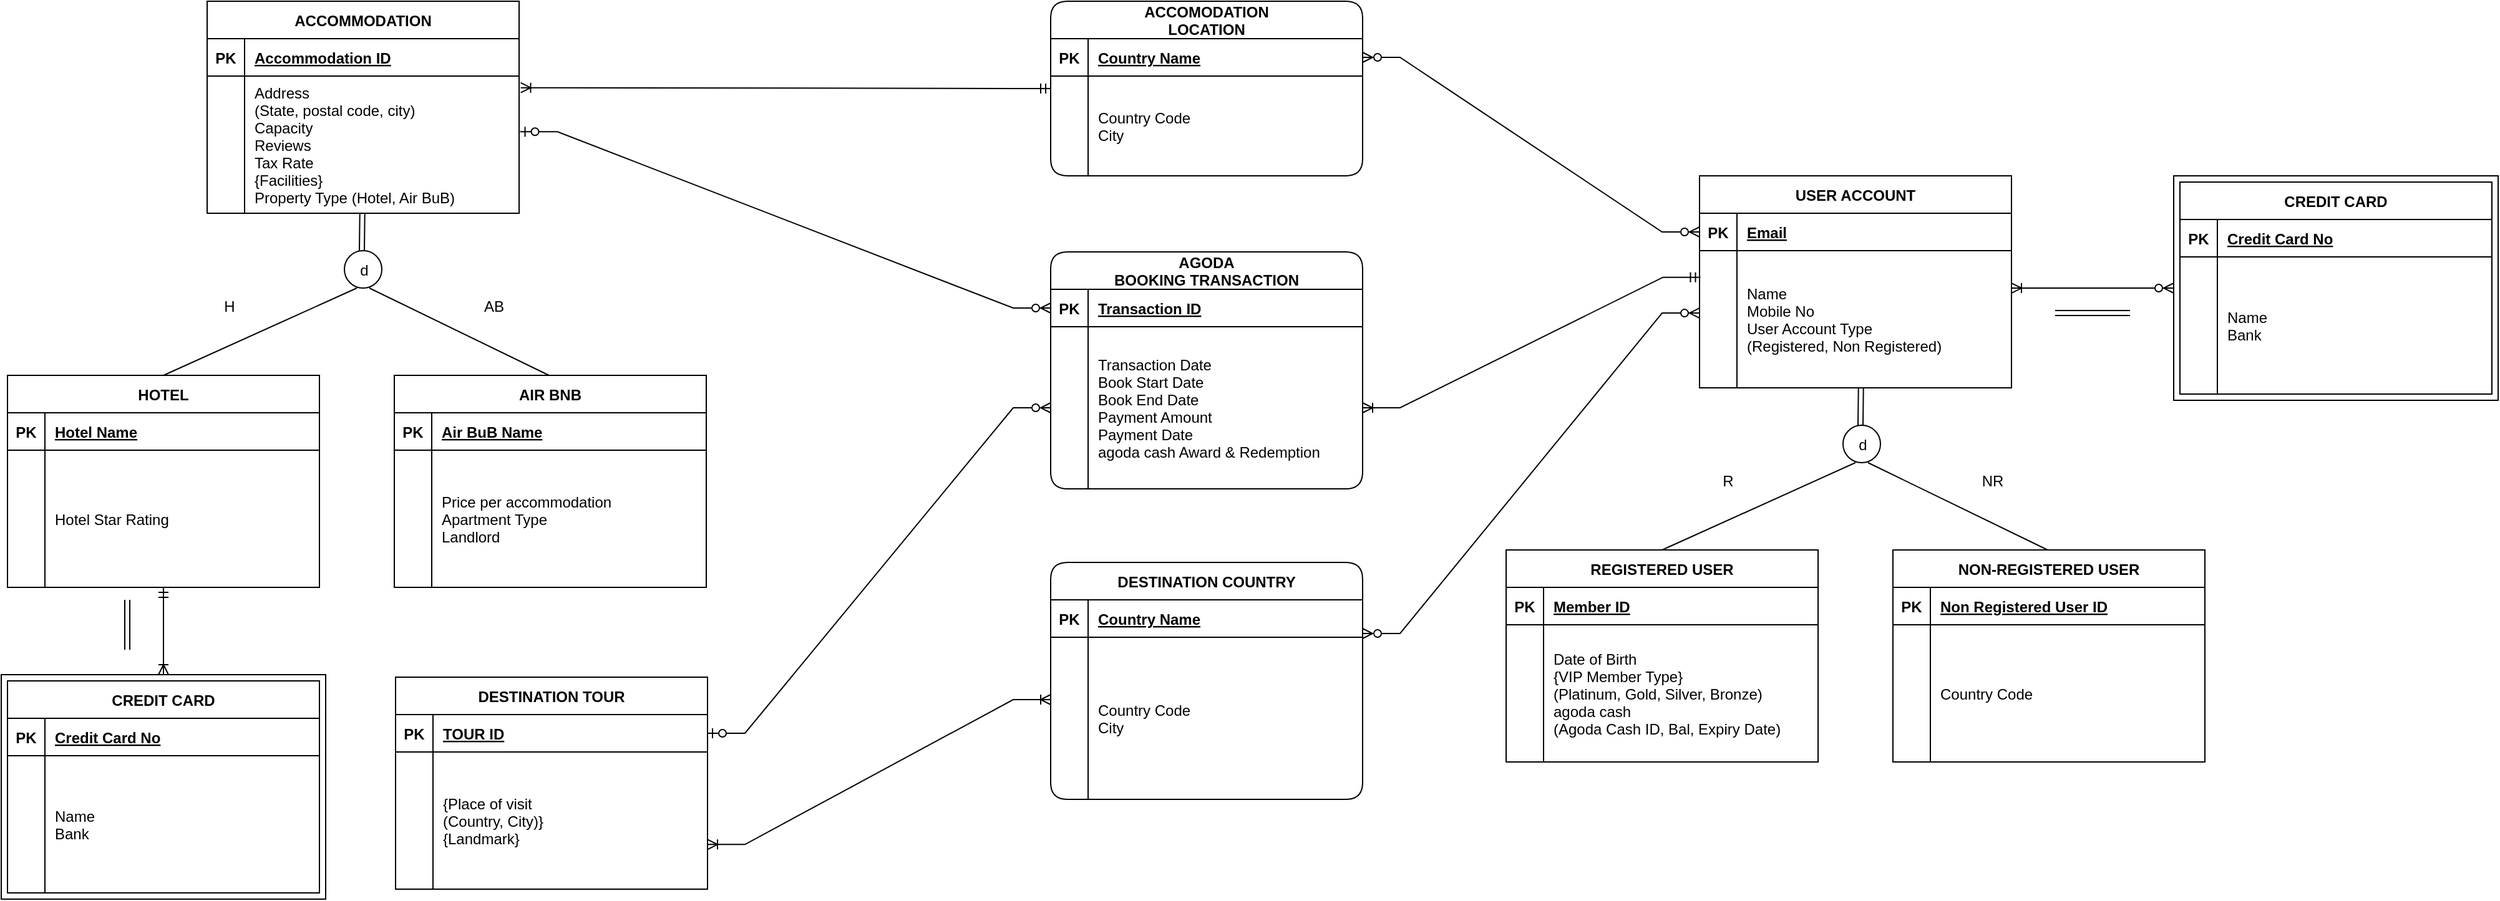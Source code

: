 <mxfile version="20.8.16" type="github">
  <diagram id="R2lEEEUBdFMjLlhIrx00" name="Page-1">
    <mxGraphModel dx="3008" dy="1056" grid="1" gridSize="10" guides="1" tooltips="1" connect="1" arrows="1" fold="1" page="1" pageScale="1" pageWidth="1100" pageHeight="850" math="0" shadow="0" extFonts="Permanent Marker^https://fonts.googleapis.com/css?family=Permanent+Marker">
      <root>
        <mxCell id="0" />
        <mxCell id="1" parent="0" />
        <mxCell id="foKR7iokoGdZXJt3tglE-69" value="" style="whiteSpace=wrap;html=1;rounded=0;" vertex="1" parent="1">
          <mxGeometry x="1340" y="190" width="260" height="180" as="geometry" />
        </mxCell>
        <mxCell id="C-vyLk0tnHw3VtMMgP7b-23" value="ACCOMMODATION" style="shape=table;startSize=30;container=1;collapsible=1;childLayout=tableLayout;fixedRows=1;rowLines=0;fontStyle=1;align=center;resizeLast=1;" parent="1" vertex="1">
          <mxGeometry x="-236" y="50" width="250" height="170" as="geometry">
            <mxRectangle x="-30" y="50" width="150" height="30" as="alternateBounds" />
          </mxGeometry>
        </mxCell>
        <mxCell id="C-vyLk0tnHw3VtMMgP7b-24" value="" style="shape=partialRectangle;collapsible=0;dropTarget=0;pointerEvents=0;fillColor=none;points=[[0,0.5],[1,0.5]];portConstraint=eastwest;top=0;left=0;right=0;bottom=1;" parent="C-vyLk0tnHw3VtMMgP7b-23" vertex="1">
          <mxGeometry y="30" width="250" height="30" as="geometry" />
        </mxCell>
        <mxCell id="C-vyLk0tnHw3VtMMgP7b-25" value="PK" style="shape=partialRectangle;overflow=hidden;connectable=0;fillColor=none;top=0;left=0;bottom=0;right=0;fontStyle=1;" parent="C-vyLk0tnHw3VtMMgP7b-24" vertex="1">
          <mxGeometry width="30" height="30" as="geometry">
            <mxRectangle width="30" height="30" as="alternateBounds" />
          </mxGeometry>
        </mxCell>
        <mxCell id="C-vyLk0tnHw3VtMMgP7b-26" value="Accommodation ID" style="shape=partialRectangle;overflow=hidden;connectable=0;fillColor=none;top=0;left=0;bottom=0;right=0;align=left;spacingLeft=6;fontStyle=5;" parent="C-vyLk0tnHw3VtMMgP7b-24" vertex="1">
          <mxGeometry x="30" width="220" height="30" as="geometry">
            <mxRectangle width="220" height="30" as="alternateBounds" />
          </mxGeometry>
        </mxCell>
        <mxCell id="C-vyLk0tnHw3VtMMgP7b-27" value="" style="shape=partialRectangle;collapsible=0;dropTarget=0;pointerEvents=0;fillColor=none;points=[[0,0.5],[1,0.5]];portConstraint=eastwest;top=0;left=0;right=0;bottom=0;" parent="C-vyLk0tnHw3VtMMgP7b-23" vertex="1">
          <mxGeometry y="60" width="250" height="110" as="geometry" />
        </mxCell>
        <mxCell id="C-vyLk0tnHw3VtMMgP7b-28" value="" style="shape=partialRectangle;overflow=hidden;connectable=0;fillColor=none;top=0;left=0;bottom=0;right=0;" parent="C-vyLk0tnHw3VtMMgP7b-27" vertex="1">
          <mxGeometry width="30" height="110" as="geometry">
            <mxRectangle width="30" height="110" as="alternateBounds" />
          </mxGeometry>
        </mxCell>
        <mxCell id="C-vyLk0tnHw3VtMMgP7b-29" value="Address&#xa;(State, postal code, city)&#xa;Capacity&#xa;Reviews&#xa;Tax Rate&#xa;{Facilities}&#xa;Property Type (Hotel, Air BuB)" style="shape=partialRectangle;overflow=hidden;connectable=0;fillColor=none;top=0;left=0;bottom=0;right=0;align=left;spacingLeft=6;" parent="C-vyLk0tnHw3VtMMgP7b-27" vertex="1">
          <mxGeometry x="30" width="220" height="110" as="geometry">
            <mxRectangle width="220" height="110" as="alternateBounds" />
          </mxGeometry>
        </mxCell>
        <mxCell id="zUA3GAVF3IpihyMJkk6O-2" value="AGODA&#xa;BOOKING TRANSACTION" style="shape=table;startSize=30;container=1;collapsible=1;childLayout=tableLayout;fixedRows=1;rowLines=0;fontStyle=1;align=center;resizeLast=1;rounded=1;" parent="1" vertex="1">
          <mxGeometry x="440" y="251" width="250" height="190" as="geometry">
            <mxRectangle x="460" y="340" width="190" height="40" as="alternateBounds" />
          </mxGeometry>
        </mxCell>
        <mxCell id="zUA3GAVF3IpihyMJkk6O-3" value="" style="shape=partialRectangle;collapsible=0;dropTarget=0;pointerEvents=0;fillColor=none;points=[[0,0.5],[1,0.5]];portConstraint=eastwest;top=0;left=0;right=0;bottom=1;" parent="zUA3GAVF3IpihyMJkk6O-2" vertex="1">
          <mxGeometry y="30" width="250" height="30" as="geometry" />
        </mxCell>
        <mxCell id="zUA3GAVF3IpihyMJkk6O-4" value="PK" style="shape=partialRectangle;overflow=hidden;connectable=0;fillColor=none;top=0;left=0;bottom=0;right=0;fontStyle=1;" parent="zUA3GAVF3IpihyMJkk6O-3" vertex="1">
          <mxGeometry width="30" height="30" as="geometry">
            <mxRectangle width="30" height="30" as="alternateBounds" />
          </mxGeometry>
        </mxCell>
        <mxCell id="zUA3GAVF3IpihyMJkk6O-5" value="Transaction ID" style="shape=partialRectangle;overflow=hidden;connectable=0;fillColor=none;top=0;left=0;bottom=0;right=0;align=left;spacingLeft=6;fontStyle=5;" parent="zUA3GAVF3IpihyMJkk6O-3" vertex="1">
          <mxGeometry x="30" width="220" height="30" as="geometry">
            <mxRectangle width="220" height="30" as="alternateBounds" />
          </mxGeometry>
        </mxCell>
        <mxCell id="zUA3GAVF3IpihyMJkk6O-6" value="" style="shape=partialRectangle;collapsible=0;dropTarget=0;pointerEvents=0;fillColor=none;points=[[0,0.5],[1,0.5]];portConstraint=eastwest;top=0;left=0;right=0;bottom=0;" parent="zUA3GAVF3IpihyMJkk6O-2" vertex="1">
          <mxGeometry y="60" width="250" height="130" as="geometry" />
        </mxCell>
        <mxCell id="zUA3GAVF3IpihyMJkk6O-7" value="" style="shape=partialRectangle;overflow=hidden;connectable=0;fillColor=none;top=0;left=0;bottom=0;right=0;" parent="zUA3GAVF3IpihyMJkk6O-6" vertex="1">
          <mxGeometry width="30" height="130" as="geometry">
            <mxRectangle width="30" height="130" as="alternateBounds" />
          </mxGeometry>
        </mxCell>
        <mxCell id="zUA3GAVF3IpihyMJkk6O-8" value="Transaction Date&#xa;Book Start Date&#xa;Book End Date&#xa;Payment Amount&#xa;Payment Date&#xa;agoda cash Award &amp; Redemption" style="shape=partialRectangle;overflow=hidden;connectable=0;fillColor=none;top=0;left=0;bottom=0;right=0;align=left;spacingLeft=6;" parent="zUA3GAVF3IpihyMJkk6O-6" vertex="1">
          <mxGeometry x="30" width="220" height="130" as="geometry">
            <mxRectangle width="220" height="130" as="alternateBounds" />
          </mxGeometry>
        </mxCell>
        <mxCell id="foKR7iokoGdZXJt3tglE-1" value="ACCOMODATION&#xa;LOCATION" style="shape=table;startSize=30;container=1;collapsible=1;childLayout=tableLayout;fixedRows=1;rowLines=0;fontStyle=1;align=center;resizeLast=1;rounded=1;" vertex="1" parent="1">
          <mxGeometry x="440" y="50" width="250" height="140" as="geometry">
            <mxRectangle x="470" y="50" width="190" height="40" as="alternateBounds" />
          </mxGeometry>
        </mxCell>
        <mxCell id="foKR7iokoGdZXJt3tglE-2" value="" style="shape=partialRectangle;collapsible=0;dropTarget=0;pointerEvents=0;fillColor=none;points=[[0,0.5],[1,0.5]];portConstraint=eastwest;top=0;left=0;right=0;bottom=1;" vertex="1" parent="foKR7iokoGdZXJt3tglE-1">
          <mxGeometry y="30" width="250" height="30" as="geometry" />
        </mxCell>
        <mxCell id="foKR7iokoGdZXJt3tglE-3" value="PK" style="shape=partialRectangle;overflow=hidden;connectable=0;fillColor=none;top=0;left=0;bottom=0;right=0;fontStyle=1;" vertex="1" parent="foKR7iokoGdZXJt3tglE-2">
          <mxGeometry width="30" height="30" as="geometry">
            <mxRectangle width="30" height="30" as="alternateBounds" />
          </mxGeometry>
        </mxCell>
        <mxCell id="foKR7iokoGdZXJt3tglE-4" value="Country Name" style="shape=partialRectangle;overflow=hidden;connectable=0;fillColor=none;top=0;left=0;bottom=0;right=0;align=left;spacingLeft=6;fontStyle=5;" vertex="1" parent="foKR7iokoGdZXJt3tglE-2">
          <mxGeometry x="30" width="220" height="30" as="geometry">
            <mxRectangle width="220" height="30" as="alternateBounds" />
          </mxGeometry>
        </mxCell>
        <mxCell id="foKR7iokoGdZXJt3tglE-5" value="" style="shape=partialRectangle;collapsible=0;dropTarget=0;pointerEvents=0;fillColor=none;points=[[0,0.5],[1,0.5]];portConstraint=eastwest;top=0;left=0;right=0;bottom=0;" vertex="1" parent="foKR7iokoGdZXJt3tglE-1">
          <mxGeometry y="60" width="250" height="80" as="geometry" />
        </mxCell>
        <mxCell id="foKR7iokoGdZXJt3tglE-6" value="" style="shape=partialRectangle;overflow=hidden;connectable=0;fillColor=none;top=0;left=0;bottom=0;right=0;" vertex="1" parent="foKR7iokoGdZXJt3tglE-5">
          <mxGeometry width="30" height="80" as="geometry">
            <mxRectangle width="30" height="80" as="alternateBounds" />
          </mxGeometry>
        </mxCell>
        <mxCell id="foKR7iokoGdZXJt3tglE-7" value="Country Code&#xa;City" style="shape=partialRectangle;overflow=hidden;connectable=0;fillColor=none;top=0;left=0;bottom=0;right=0;align=left;spacingLeft=6;" vertex="1" parent="foKR7iokoGdZXJt3tglE-5">
          <mxGeometry x="30" width="220" height="80" as="geometry">
            <mxRectangle width="220" height="80" as="alternateBounds" />
          </mxGeometry>
        </mxCell>
        <mxCell id="foKR7iokoGdZXJt3tglE-8" value="HOTEL" style="shape=table;startSize=30;container=1;collapsible=1;childLayout=tableLayout;fixedRows=1;rowLines=0;fontStyle=1;align=center;resizeLast=1;" vertex="1" parent="1">
          <mxGeometry x="-396" y="350" width="250" height="170" as="geometry">
            <mxRectangle x="-180" y="280" width="150" height="30" as="alternateBounds" />
          </mxGeometry>
        </mxCell>
        <mxCell id="foKR7iokoGdZXJt3tglE-9" value="" style="shape=partialRectangle;collapsible=0;dropTarget=0;pointerEvents=0;fillColor=none;points=[[0,0.5],[1,0.5]];portConstraint=eastwest;top=0;left=0;right=0;bottom=1;" vertex="1" parent="foKR7iokoGdZXJt3tglE-8">
          <mxGeometry y="30" width="250" height="30" as="geometry" />
        </mxCell>
        <mxCell id="foKR7iokoGdZXJt3tglE-10" value="PK" style="shape=partialRectangle;overflow=hidden;connectable=0;fillColor=none;top=0;left=0;bottom=0;right=0;fontStyle=1;" vertex="1" parent="foKR7iokoGdZXJt3tglE-9">
          <mxGeometry width="30" height="30" as="geometry">
            <mxRectangle width="30" height="30" as="alternateBounds" />
          </mxGeometry>
        </mxCell>
        <mxCell id="foKR7iokoGdZXJt3tglE-11" value="Hotel Name" style="shape=partialRectangle;overflow=hidden;connectable=0;fillColor=none;top=0;left=0;bottom=0;right=0;align=left;spacingLeft=6;fontStyle=5;" vertex="1" parent="foKR7iokoGdZXJt3tglE-9">
          <mxGeometry x="30" width="220" height="30" as="geometry">
            <mxRectangle width="220" height="30" as="alternateBounds" />
          </mxGeometry>
        </mxCell>
        <mxCell id="foKR7iokoGdZXJt3tglE-12" value="" style="shape=partialRectangle;collapsible=0;dropTarget=0;pointerEvents=0;fillColor=none;points=[[0,0.5],[1,0.5]];portConstraint=eastwest;top=0;left=0;right=0;bottom=0;" vertex="1" parent="foKR7iokoGdZXJt3tglE-8">
          <mxGeometry y="60" width="250" height="110" as="geometry" />
        </mxCell>
        <mxCell id="foKR7iokoGdZXJt3tglE-13" value="" style="shape=partialRectangle;overflow=hidden;connectable=0;fillColor=none;top=0;left=0;bottom=0;right=0;" vertex="1" parent="foKR7iokoGdZXJt3tglE-12">
          <mxGeometry width="30" height="110" as="geometry">
            <mxRectangle width="30" height="110" as="alternateBounds" />
          </mxGeometry>
        </mxCell>
        <mxCell id="foKR7iokoGdZXJt3tglE-14" value="Hotel Star Rating" style="shape=partialRectangle;overflow=hidden;connectable=0;fillColor=none;top=0;left=0;bottom=0;right=0;align=left;spacingLeft=6;" vertex="1" parent="foKR7iokoGdZXJt3tglE-12">
          <mxGeometry x="30" width="220" height="110" as="geometry">
            <mxRectangle width="220" height="110" as="alternateBounds" />
          </mxGeometry>
        </mxCell>
        <mxCell id="foKR7iokoGdZXJt3tglE-15" value="AIR BNB" style="shape=table;startSize=30;container=1;collapsible=1;childLayout=tableLayout;fixedRows=1;rowLines=0;fontStyle=1;align=center;resizeLast=1;" vertex="1" parent="1">
          <mxGeometry x="-86" y="350" width="250" height="170" as="geometry">
            <mxRectangle x="110" y="280" width="150" height="30" as="alternateBounds" />
          </mxGeometry>
        </mxCell>
        <mxCell id="foKR7iokoGdZXJt3tglE-16" value="" style="shape=partialRectangle;collapsible=0;dropTarget=0;pointerEvents=0;fillColor=none;points=[[0,0.5],[1,0.5]];portConstraint=eastwest;top=0;left=0;right=0;bottom=1;" vertex="1" parent="foKR7iokoGdZXJt3tglE-15">
          <mxGeometry y="30" width="250" height="30" as="geometry" />
        </mxCell>
        <mxCell id="foKR7iokoGdZXJt3tglE-17" value="PK" style="shape=partialRectangle;overflow=hidden;connectable=0;fillColor=none;top=0;left=0;bottom=0;right=0;fontStyle=1;" vertex="1" parent="foKR7iokoGdZXJt3tglE-16">
          <mxGeometry width="30" height="30" as="geometry">
            <mxRectangle width="30" height="30" as="alternateBounds" />
          </mxGeometry>
        </mxCell>
        <mxCell id="foKR7iokoGdZXJt3tglE-18" value="Air BuB Name" style="shape=partialRectangle;overflow=hidden;connectable=0;fillColor=none;top=0;left=0;bottom=0;right=0;align=left;spacingLeft=6;fontStyle=5;" vertex="1" parent="foKR7iokoGdZXJt3tglE-16">
          <mxGeometry x="30" width="220" height="30" as="geometry">
            <mxRectangle width="220" height="30" as="alternateBounds" />
          </mxGeometry>
        </mxCell>
        <mxCell id="foKR7iokoGdZXJt3tglE-19" value="" style="shape=partialRectangle;collapsible=0;dropTarget=0;pointerEvents=0;fillColor=none;points=[[0,0.5],[1,0.5]];portConstraint=eastwest;top=0;left=0;right=0;bottom=0;" vertex="1" parent="foKR7iokoGdZXJt3tglE-15">
          <mxGeometry y="60" width="250" height="110" as="geometry" />
        </mxCell>
        <mxCell id="foKR7iokoGdZXJt3tglE-20" value="" style="shape=partialRectangle;overflow=hidden;connectable=0;fillColor=none;top=0;left=0;bottom=0;right=0;" vertex="1" parent="foKR7iokoGdZXJt3tglE-19">
          <mxGeometry width="30" height="110" as="geometry">
            <mxRectangle width="30" height="110" as="alternateBounds" />
          </mxGeometry>
        </mxCell>
        <mxCell id="foKR7iokoGdZXJt3tglE-21" value="Price per accommodation&#xa;Apartment Type&#xa;Landlord" style="shape=partialRectangle;overflow=hidden;connectable=0;fillColor=none;top=0;left=0;bottom=0;right=0;align=left;spacingLeft=6;" vertex="1" parent="foKR7iokoGdZXJt3tglE-19">
          <mxGeometry x="30" width="220" height="110" as="geometry">
            <mxRectangle width="220" height="110" as="alternateBounds" />
          </mxGeometry>
        </mxCell>
        <mxCell id="foKR7iokoGdZXJt3tglE-24" value="" style="edgeStyle=entityRelationEdgeStyle;fontSize=12;html=1;endArrow=ERmandOne;rounded=0;entryX=0;entryY=0.125;entryDx=0;entryDy=0;entryPerimeter=0;startArrow=ERoneToMany;startFill=0;exitX=1.005;exitY=0.085;exitDx=0;exitDy=0;exitPerimeter=0;" edge="1" parent="1" source="C-vyLk0tnHw3VtMMgP7b-27" target="foKR7iokoGdZXJt3tglE-5">
          <mxGeometry width="100" height="100" relative="1" as="geometry">
            <mxPoint x="230" y="120" as="sourcePoint" />
            <mxPoint x="270" y="210" as="targetPoint" />
          </mxGeometry>
        </mxCell>
        <mxCell id="foKR7iokoGdZXJt3tglE-25" value="" style="edgeStyle=entityRelationEdgeStyle;fontSize=12;html=1;endArrow=ERzeroToMany;startArrow=ERzeroToOne;rounded=0;exitX=1.003;exitY=0.406;exitDx=0;exitDy=0;exitPerimeter=0;" edge="1" parent="1" source="C-vyLk0tnHw3VtMMgP7b-27" target="zUA3GAVF3IpihyMJkk6O-3">
          <mxGeometry width="100" height="100" relative="1" as="geometry">
            <mxPoint x="170" y="310" as="sourcePoint" />
            <mxPoint x="270" y="210" as="targetPoint" />
          </mxGeometry>
        </mxCell>
        <mxCell id="foKR7iokoGdZXJt3tglE-32" value="" style="shape=link;html=1;rounded=0;startArrow=ERoneToMany;startFill=0;" edge="1" parent="1" source="C-vyLk0tnHw3VtMMgP7b-27">
          <mxGeometry width="100" relative="1" as="geometry">
            <mxPoint x="-112.25" y="223.96" as="sourcePoint" />
            <mxPoint x="-112" y="250" as="targetPoint" />
          </mxGeometry>
        </mxCell>
        <mxCell id="foKR7iokoGdZXJt3tglE-33" value="" style="ellipse;whiteSpace=wrap;html=1;aspect=fixed;rounded=1;" vertex="1" parent="1">
          <mxGeometry x="-126" y="250" width="30" height="30" as="geometry" />
        </mxCell>
        <mxCell id="foKR7iokoGdZXJt3tglE-38" value="" style="endArrow=none;html=1;rounded=0;exitX=0.5;exitY=0;exitDx=0;exitDy=0;entryX=0.333;entryY=1;entryDx=0;entryDy=0;entryPerimeter=0;" edge="1" parent="1" source="foKR7iokoGdZXJt3tglE-8" target="foKR7iokoGdZXJt3tglE-33">
          <mxGeometry width="50" height="50" relative="1" as="geometry">
            <mxPoint x="-176" y="330" as="sourcePoint" />
            <mxPoint x="-126" y="280" as="targetPoint" />
          </mxGeometry>
        </mxCell>
        <mxCell id="foKR7iokoGdZXJt3tglE-39" value="" style="endArrow=none;html=1;rounded=0;exitX=0.5;exitY=0;exitDx=0;exitDy=0;entryX=0.667;entryY=1;entryDx=0;entryDy=0;entryPerimeter=0;" edge="1" parent="1" target="foKR7iokoGdZXJt3tglE-33">
          <mxGeometry width="50" height="50" relative="1" as="geometry">
            <mxPoint x="38" y="350" as="sourcePoint" />
            <mxPoint x="-101.393" y="275.607" as="targetPoint" />
          </mxGeometry>
        </mxCell>
        <mxCell id="foKR7iokoGdZXJt3tglE-40" value="d" style="text;strokeColor=none;align=center;fillColor=none;html=1;verticalAlign=middle;whiteSpace=wrap;rounded=0;" vertex="1" parent="1">
          <mxGeometry x="-140" y="251" width="60" height="30" as="geometry" />
        </mxCell>
        <mxCell id="foKR7iokoGdZXJt3tglE-41" value="H" style="text;strokeColor=none;align=center;fillColor=none;html=1;verticalAlign=middle;whiteSpace=wrap;rounded=0;" vertex="1" parent="1">
          <mxGeometry x="-248" y="280" width="60" height="30" as="geometry" />
        </mxCell>
        <mxCell id="foKR7iokoGdZXJt3tglE-43" value="AB" style="text;strokeColor=none;align=center;fillColor=none;html=1;verticalAlign=middle;whiteSpace=wrap;rounded=0;" vertex="1" parent="1">
          <mxGeometry x="-36" y="280" width="60" height="30" as="geometry" />
        </mxCell>
        <mxCell id="foKR7iokoGdZXJt3tglE-44" value="USER ACCOUNT" style="shape=table;startSize=30;container=1;collapsible=1;childLayout=tableLayout;fixedRows=1;rowLines=0;fontStyle=1;align=center;resizeLast=1;" vertex="1" parent="1">
          <mxGeometry x="960" y="190" width="250" height="170" as="geometry">
            <mxRectangle x="-30" y="50" width="150" height="30" as="alternateBounds" />
          </mxGeometry>
        </mxCell>
        <mxCell id="foKR7iokoGdZXJt3tglE-45" value="" style="shape=partialRectangle;collapsible=0;dropTarget=0;pointerEvents=0;fillColor=none;points=[[0,0.5],[1,0.5]];portConstraint=eastwest;top=0;left=0;right=0;bottom=1;" vertex="1" parent="foKR7iokoGdZXJt3tglE-44">
          <mxGeometry y="30" width="250" height="30" as="geometry" />
        </mxCell>
        <mxCell id="foKR7iokoGdZXJt3tglE-46" value="PK" style="shape=partialRectangle;overflow=hidden;connectable=0;fillColor=none;top=0;left=0;bottom=0;right=0;fontStyle=1;" vertex="1" parent="foKR7iokoGdZXJt3tglE-45">
          <mxGeometry width="30" height="30" as="geometry">
            <mxRectangle width="30" height="30" as="alternateBounds" />
          </mxGeometry>
        </mxCell>
        <mxCell id="foKR7iokoGdZXJt3tglE-47" value="Email" style="shape=partialRectangle;overflow=hidden;connectable=0;fillColor=none;top=0;left=0;bottom=0;right=0;align=left;spacingLeft=6;fontStyle=5;" vertex="1" parent="foKR7iokoGdZXJt3tglE-45">
          <mxGeometry x="30" width="220" height="30" as="geometry">
            <mxRectangle width="220" height="30" as="alternateBounds" />
          </mxGeometry>
        </mxCell>
        <mxCell id="foKR7iokoGdZXJt3tglE-48" value="" style="shape=partialRectangle;collapsible=0;dropTarget=0;pointerEvents=0;fillColor=none;points=[[0,0.5],[1,0.5]];portConstraint=eastwest;top=0;left=0;right=0;bottom=0;" vertex="1" parent="foKR7iokoGdZXJt3tglE-44">
          <mxGeometry y="60" width="250" height="110" as="geometry" />
        </mxCell>
        <mxCell id="foKR7iokoGdZXJt3tglE-49" value="" style="shape=partialRectangle;overflow=hidden;connectable=0;fillColor=none;top=0;left=0;bottom=0;right=0;" vertex="1" parent="foKR7iokoGdZXJt3tglE-48">
          <mxGeometry width="30" height="110" as="geometry">
            <mxRectangle width="30" height="110" as="alternateBounds" />
          </mxGeometry>
        </mxCell>
        <mxCell id="foKR7iokoGdZXJt3tglE-50" value="Name&#xa;Mobile No&#xa;User Account Type &#xa;(Registered, Non Registered)" style="shape=partialRectangle;overflow=hidden;connectable=0;fillColor=none;top=0;left=0;bottom=0;right=0;align=left;spacingLeft=6;" vertex="1" parent="foKR7iokoGdZXJt3tglE-48">
          <mxGeometry x="30" width="220" height="110" as="geometry">
            <mxRectangle width="220" height="110" as="alternateBounds" />
          </mxGeometry>
        </mxCell>
        <mxCell id="foKR7iokoGdZXJt3tglE-51" value="" style="edgeStyle=entityRelationEdgeStyle;fontSize=12;html=1;endArrow=ERzeroToMany;endFill=1;startArrow=ERzeroToMany;rounded=0;entryX=0;entryY=0.5;entryDx=0;entryDy=0;exitX=1;exitY=0.5;exitDx=0;exitDy=0;" edge="1" parent="1" source="foKR7iokoGdZXJt3tglE-2" target="foKR7iokoGdZXJt3tglE-45">
          <mxGeometry width="100" height="100" relative="1" as="geometry">
            <mxPoint x="800" y="95" as="sourcePoint" />
            <mxPoint x="730" y="240" as="targetPoint" />
          </mxGeometry>
        </mxCell>
        <mxCell id="foKR7iokoGdZXJt3tglE-52" value="" style="edgeStyle=entityRelationEdgeStyle;fontSize=12;html=1;endArrow=ERmandOne;startArrow=ERoneToMany;rounded=0;endFill=0;exitX=1;exitY=0.5;exitDx=0;exitDy=0;entryX=0.003;entryY=0.194;entryDx=0;entryDy=0;entryPerimeter=0;" edge="1" parent="1" source="zUA3GAVF3IpihyMJkk6O-6" target="foKR7iokoGdZXJt3tglE-48">
          <mxGeometry width="100" height="100" relative="1" as="geometry">
            <mxPoint x="800" y="376" as="sourcePoint" />
            <mxPoint x="730" y="240" as="targetPoint" />
          </mxGeometry>
        </mxCell>
        <mxCell id="foKR7iokoGdZXJt3tglE-62" value="CREDIT CARD" style="shape=table;startSize=30;container=1;collapsible=1;childLayout=tableLayout;fixedRows=1;rowLines=0;fontStyle=1;align=center;resizeLast=1;rounded=0;" vertex="1" parent="1">
          <mxGeometry x="1345" y="195" width="250" height="170" as="geometry">
            <mxRectangle x="-30" y="50" width="150" height="30" as="alternateBounds" />
          </mxGeometry>
        </mxCell>
        <mxCell id="foKR7iokoGdZXJt3tglE-63" value="" style="shape=partialRectangle;collapsible=0;dropTarget=0;pointerEvents=0;fillColor=none;points=[[0,0.5],[1,0.5]];portConstraint=eastwest;top=0;left=0;right=0;bottom=1;" vertex="1" parent="foKR7iokoGdZXJt3tglE-62">
          <mxGeometry y="30" width="250" height="30" as="geometry" />
        </mxCell>
        <mxCell id="foKR7iokoGdZXJt3tglE-64" value="PK" style="shape=partialRectangle;overflow=hidden;connectable=0;fillColor=none;top=0;left=0;bottom=0;right=0;fontStyle=1;" vertex="1" parent="foKR7iokoGdZXJt3tglE-63">
          <mxGeometry width="30" height="30" as="geometry">
            <mxRectangle width="30" height="30" as="alternateBounds" />
          </mxGeometry>
        </mxCell>
        <mxCell id="foKR7iokoGdZXJt3tglE-65" value="Credit Card No" style="shape=partialRectangle;overflow=hidden;connectable=0;fillColor=none;top=0;left=0;bottom=0;right=0;align=left;spacingLeft=6;fontStyle=5;" vertex="1" parent="foKR7iokoGdZXJt3tglE-63">
          <mxGeometry x="30" width="220" height="30" as="geometry">
            <mxRectangle width="220" height="30" as="alternateBounds" />
          </mxGeometry>
        </mxCell>
        <mxCell id="foKR7iokoGdZXJt3tglE-66" value="" style="shape=partialRectangle;collapsible=0;dropTarget=0;pointerEvents=0;fillColor=none;points=[[0,0.5],[1,0.5]];portConstraint=eastwest;top=0;left=0;right=0;bottom=0;" vertex="1" parent="foKR7iokoGdZXJt3tglE-62">
          <mxGeometry y="60" width="250" height="110" as="geometry" />
        </mxCell>
        <mxCell id="foKR7iokoGdZXJt3tglE-67" value="" style="shape=partialRectangle;overflow=hidden;connectable=0;fillColor=none;top=0;left=0;bottom=0;right=0;" vertex="1" parent="foKR7iokoGdZXJt3tglE-66">
          <mxGeometry width="30" height="110" as="geometry">
            <mxRectangle width="30" height="110" as="alternateBounds" />
          </mxGeometry>
        </mxCell>
        <mxCell id="foKR7iokoGdZXJt3tglE-68" value="Name&#xa;Bank" style="shape=partialRectangle;overflow=hidden;connectable=0;fillColor=none;top=0;left=0;bottom=0;right=0;align=left;spacingLeft=6;" vertex="1" parent="foKR7iokoGdZXJt3tglE-66">
          <mxGeometry x="30" width="220" height="110" as="geometry">
            <mxRectangle width="220" height="110" as="alternateBounds" />
          </mxGeometry>
        </mxCell>
        <mxCell id="foKR7iokoGdZXJt3tglE-70" value="" style="edgeStyle=entityRelationEdgeStyle;fontSize=12;html=1;endArrow=ERzeroToMany;endFill=1;startArrow=ERoneToMany;rounded=0;exitX=1;exitY=0.273;exitDx=0;exitDy=0;exitPerimeter=0;entryX=0;entryY=0.5;entryDx=0;entryDy=0;startFill=0;" edge="1" parent="1" source="foKR7iokoGdZXJt3tglE-48" target="foKR7iokoGdZXJt3tglE-69">
          <mxGeometry width="100" height="100" relative="1" as="geometry">
            <mxPoint x="1370" y="400" as="sourcePoint" />
            <mxPoint x="1330" y="280" as="targetPoint" />
          </mxGeometry>
        </mxCell>
        <mxCell id="foKR7iokoGdZXJt3tglE-77" value="REGISTERED USER" style="shape=table;startSize=30;container=1;collapsible=1;childLayout=tableLayout;fixedRows=1;rowLines=0;fontStyle=1;align=center;resizeLast=1;" vertex="1" parent="1">
          <mxGeometry x="805" y="490" width="250" height="170" as="geometry">
            <mxRectangle x="-180" y="280" width="150" height="30" as="alternateBounds" />
          </mxGeometry>
        </mxCell>
        <mxCell id="foKR7iokoGdZXJt3tglE-78" value="" style="shape=partialRectangle;collapsible=0;dropTarget=0;pointerEvents=0;fillColor=none;points=[[0,0.5],[1,0.5]];portConstraint=eastwest;top=0;left=0;right=0;bottom=1;" vertex="1" parent="foKR7iokoGdZXJt3tglE-77">
          <mxGeometry y="30" width="250" height="30" as="geometry" />
        </mxCell>
        <mxCell id="foKR7iokoGdZXJt3tglE-79" value="PK" style="shape=partialRectangle;overflow=hidden;connectable=0;fillColor=none;top=0;left=0;bottom=0;right=0;fontStyle=1;" vertex="1" parent="foKR7iokoGdZXJt3tglE-78">
          <mxGeometry width="30" height="30" as="geometry">
            <mxRectangle width="30" height="30" as="alternateBounds" />
          </mxGeometry>
        </mxCell>
        <mxCell id="foKR7iokoGdZXJt3tglE-80" value="Member ID" style="shape=partialRectangle;overflow=hidden;connectable=0;fillColor=none;top=0;left=0;bottom=0;right=0;align=left;spacingLeft=6;fontStyle=5;" vertex="1" parent="foKR7iokoGdZXJt3tglE-78">
          <mxGeometry x="30" width="220" height="30" as="geometry">
            <mxRectangle width="220" height="30" as="alternateBounds" />
          </mxGeometry>
        </mxCell>
        <mxCell id="foKR7iokoGdZXJt3tglE-81" value="" style="shape=partialRectangle;collapsible=0;dropTarget=0;pointerEvents=0;fillColor=none;points=[[0,0.5],[1,0.5]];portConstraint=eastwest;top=0;left=0;right=0;bottom=0;" vertex="1" parent="foKR7iokoGdZXJt3tglE-77">
          <mxGeometry y="60" width="250" height="110" as="geometry" />
        </mxCell>
        <mxCell id="foKR7iokoGdZXJt3tglE-82" value="" style="shape=partialRectangle;overflow=hidden;connectable=0;fillColor=none;top=0;left=0;bottom=0;right=0;" vertex="1" parent="foKR7iokoGdZXJt3tglE-81">
          <mxGeometry width="30" height="110" as="geometry">
            <mxRectangle width="30" height="110" as="alternateBounds" />
          </mxGeometry>
        </mxCell>
        <mxCell id="foKR7iokoGdZXJt3tglE-83" value="Date of Birth&#xa;{VIP Member Type}&#xa;(Platinum, Gold, Silver, Bronze)&#xa;agoda cash&#xa;(Agoda Cash ID, Bal, Expiry Date)" style="shape=partialRectangle;overflow=hidden;connectable=0;fillColor=none;top=0;left=0;bottom=0;right=0;align=left;spacingLeft=6;" vertex="1" parent="foKR7iokoGdZXJt3tglE-81">
          <mxGeometry x="30" width="220" height="110" as="geometry">
            <mxRectangle width="220" height="110" as="alternateBounds" />
          </mxGeometry>
        </mxCell>
        <mxCell id="foKR7iokoGdZXJt3tglE-84" value="NON-REGISTERED USER" style="shape=table;startSize=30;container=1;collapsible=1;childLayout=tableLayout;fixedRows=1;rowLines=0;fontStyle=1;align=center;resizeLast=1;" vertex="1" parent="1">
          <mxGeometry x="1115" y="490" width="250" height="170" as="geometry">
            <mxRectangle x="110" y="280" width="150" height="30" as="alternateBounds" />
          </mxGeometry>
        </mxCell>
        <mxCell id="foKR7iokoGdZXJt3tglE-85" value="" style="shape=partialRectangle;collapsible=0;dropTarget=0;pointerEvents=0;fillColor=none;points=[[0,0.5],[1,0.5]];portConstraint=eastwest;top=0;left=0;right=0;bottom=1;" vertex="1" parent="foKR7iokoGdZXJt3tglE-84">
          <mxGeometry y="30" width="250" height="30" as="geometry" />
        </mxCell>
        <mxCell id="foKR7iokoGdZXJt3tglE-86" value="PK" style="shape=partialRectangle;overflow=hidden;connectable=0;fillColor=none;top=0;left=0;bottom=0;right=0;fontStyle=1;" vertex="1" parent="foKR7iokoGdZXJt3tglE-85">
          <mxGeometry width="30" height="30" as="geometry">
            <mxRectangle width="30" height="30" as="alternateBounds" />
          </mxGeometry>
        </mxCell>
        <mxCell id="foKR7iokoGdZXJt3tglE-87" value="Non Registered User ID" style="shape=partialRectangle;overflow=hidden;connectable=0;fillColor=none;top=0;left=0;bottom=0;right=0;align=left;spacingLeft=6;fontStyle=5;" vertex="1" parent="foKR7iokoGdZXJt3tglE-85">
          <mxGeometry x="30" width="220" height="30" as="geometry">
            <mxRectangle width="220" height="30" as="alternateBounds" />
          </mxGeometry>
        </mxCell>
        <mxCell id="foKR7iokoGdZXJt3tglE-88" value="" style="shape=partialRectangle;collapsible=0;dropTarget=0;pointerEvents=0;fillColor=none;points=[[0,0.5],[1,0.5]];portConstraint=eastwest;top=0;left=0;right=0;bottom=0;" vertex="1" parent="foKR7iokoGdZXJt3tglE-84">
          <mxGeometry y="60" width="250" height="110" as="geometry" />
        </mxCell>
        <mxCell id="foKR7iokoGdZXJt3tglE-89" value="" style="shape=partialRectangle;overflow=hidden;connectable=0;fillColor=none;top=0;left=0;bottom=0;right=0;" vertex="1" parent="foKR7iokoGdZXJt3tglE-88">
          <mxGeometry width="30" height="110" as="geometry">
            <mxRectangle width="30" height="110" as="alternateBounds" />
          </mxGeometry>
        </mxCell>
        <mxCell id="foKR7iokoGdZXJt3tglE-90" value="Country Code" style="shape=partialRectangle;overflow=hidden;connectable=0;fillColor=none;top=0;left=0;bottom=0;right=0;align=left;spacingLeft=6;" vertex="1" parent="foKR7iokoGdZXJt3tglE-88">
          <mxGeometry x="30" width="220" height="110" as="geometry">
            <mxRectangle width="220" height="110" as="alternateBounds" />
          </mxGeometry>
        </mxCell>
        <mxCell id="foKR7iokoGdZXJt3tglE-91" value="" style="shape=link;html=1;rounded=0;startArrow=ERoneToMany;startFill=0;" edge="1" parent="1">
          <mxGeometry width="100" relative="1" as="geometry">
            <mxPoint x="1089.353" y="360" as="sourcePoint" />
            <mxPoint x="1089" y="390" as="targetPoint" />
          </mxGeometry>
        </mxCell>
        <mxCell id="foKR7iokoGdZXJt3tglE-92" value="" style="ellipse;whiteSpace=wrap;html=1;aspect=fixed;rounded=1;" vertex="1" parent="1">
          <mxGeometry x="1075" y="390" width="30" height="30" as="geometry" />
        </mxCell>
        <mxCell id="foKR7iokoGdZXJt3tglE-93" value="" style="endArrow=none;html=1;rounded=0;exitX=0.5;exitY=0;exitDx=0;exitDy=0;entryX=0.333;entryY=1;entryDx=0;entryDy=0;entryPerimeter=0;" edge="1" parent="1" source="foKR7iokoGdZXJt3tglE-77" target="foKR7iokoGdZXJt3tglE-92">
          <mxGeometry width="50" height="50" relative="1" as="geometry">
            <mxPoint x="1025" y="470" as="sourcePoint" />
            <mxPoint x="1075" y="420" as="targetPoint" />
          </mxGeometry>
        </mxCell>
        <mxCell id="foKR7iokoGdZXJt3tglE-94" value="" style="endArrow=none;html=1;rounded=0;exitX=0.5;exitY=0;exitDx=0;exitDy=0;entryX=0.667;entryY=1;entryDx=0;entryDy=0;entryPerimeter=0;" edge="1" parent="1" target="foKR7iokoGdZXJt3tglE-92">
          <mxGeometry width="50" height="50" relative="1" as="geometry">
            <mxPoint x="1239" y="490" as="sourcePoint" />
            <mxPoint x="1099.607" y="415.607" as="targetPoint" />
          </mxGeometry>
        </mxCell>
        <mxCell id="foKR7iokoGdZXJt3tglE-95" value="d" style="text;strokeColor=none;align=center;fillColor=none;html=1;verticalAlign=middle;whiteSpace=wrap;rounded=0;" vertex="1" parent="1">
          <mxGeometry x="1061" y="391" width="60" height="30" as="geometry" />
        </mxCell>
        <mxCell id="foKR7iokoGdZXJt3tglE-96" value="R" style="text;strokeColor=none;align=center;fillColor=none;html=1;verticalAlign=middle;whiteSpace=wrap;rounded=0;" vertex="1" parent="1">
          <mxGeometry x="953" y="420" width="60" height="30" as="geometry" />
        </mxCell>
        <mxCell id="foKR7iokoGdZXJt3tglE-97" value="NR" style="text;strokeColor=none;align=center;fillColor=none;html=1;verticalAlign=middle;whiteSpace=wrap;rounded=0;" vertex="1" parent="1">
          <mxGeometry x="1165" y="420" width="60" height="30" as="geometry" />
        </mxCell>
        <mxCell id="foKR7iokoGdZXJt3tglE-98" value="DESTINATION COUNTRY" style="shape=table;startSize=30;container=1;collapsible=1;childLayout=tableLayout;fixedRows=1;rowLines=0;fontStyle=1;align=center;resizeLast=1;rounded=1;" vertex="1" parent="1">
          <mxGeometry x="440" y="500" width="250" height="190" as="geometry">
            <mxRectangle x="460" y="340" width="190" height="40" as="alternateBounds" />
          </mxGeometry>
        </mxCell>
        <mxCell id="foKR7iokoGdZXJt3tglE-99" value="" style="shape=partialRectangle;collapsible=0;dropTarget=0;pointerEvents=0;fillColor=none;points=[[0,0.5],[1,0.5]];portConstraint=eastwest;top=0;left=0;right=0;bottom=1;" vertex="1" parent="foKR7iokoGdZXJt3tglE-98">
          <mxGeometry y="30" width="250" height="30" as="geometry" />
        </mxCell>
        <mxCell id="foKR7iokoGdZXJt3tglE-100" value="PK" style="shape=partialRectangle;overflow=hidden;connectable=0;fillColor=none;top=0;left=0;bottom=0;right=0;fontStyle=1;" vertex="1" parent="foKR7iokoGdZXJt3tglE-99">
          <mxGeometry width="30" height="30" as="geometry">
            <mxRectangle width="30" height="30" as="alternateBounds" />
          </mxGeometry>
        </mxCell>
        <mxCell id="foKR7iokoGdZXJt3tglE-101" value="Country Name" style="shape=partialRectangle;overflow=hidden;connectable=0;fillColor=none;top=0;left=0;bottom=0;right=0;align=left;spacingLeft=6;fontStyle=5;" vertex="1" parent="foKR7iokoGdZXJt3tglE-99">
          <mxGeometry x="30" width="220" height="30" as="geometry">
            <mxRectangle width="220" height="30" as="alternateBounds" />
          </mxGeometry>
        </mxCell>
        <mxCell id="foKR7iokoGdZXJt3tglE-102" value="" style="shape=partialRectangle;collapsible=0;dropTarget=0;pointerEvents=0;fillColor=none;points=[[0,0.5],[1,0.5]];portConstraint=eastwest;top=0;left=0;right=0;bottom=0;" vertex="1" parent="foKR7iokoGdZXJt3tglE-98">
          <mxGeometry y="60" width="250" height="130" as="geometry" />
        </mxCell>
        <mxCell id="foKR7iokoGdZXJt3tglE-103" value="" style="shape=partialRectangle;overflow=hidden;connectable=0;fillColor=none;top=0;left=0;bottom=0;right=0;" vertex="1" parent="foKR7iokoGdZXJt3tglE-102">
          <mxGeometry width="30" height="130" as="geometry">
            <mxRectangle width="30" height="130" as="alternateBounds" />
          </mxGeometry>
        </mxCell>
        <mxCell id="foKR7iokoGdZXJt3tglE-104" value="Country Code&#xa;City" style="shape=partialRectangle;overflow=hidden;connectable=0;fillColor=none;top=0;left=0;bottom=0;right=0;align=left;spacingLeft=6;" vertex="1" parent="foKR7iokoGdZXJt3tglE-102">
          <mxGeometry x="30" width="220" height="130" as="geometry">
            <mxRectangle width="220" height="130" as="alternateBounds" />
          </mxGeometry>
        </mxCell>
        <mxCell id="foKR7iokoGdZXJt3tglE-105" value="" style="edgeStyle=entityRelationEdgeStyle;fontSize=12;html=1;endArrow=ERzeroToMany;endFill=1;startArrow=ERzeroToMany;rounded=0;entryX=0;entryY=0.455;entryDx=0;entryDy=0;entryPerimeter=0;" edge="1" parent="1" target="foKR7iokoGdZXJt3tglE-48">
          <mxGeometry width="100" height="100" relative="1" as="geometry">
            <mxPoint x="690" y="557" as="sourcePoint" />
            <mxPoint x="950" y="300" as="targetPoint" />
          </mxGeometry>
        </mxCell>
        <mxCell id="foKR7iokoGdZXJt3tglE-109" value="" style="whiteSpace=wrap;html=1;rounded=0;" vertex="1" parent="1">
          <mxGeometry x="-401" y="590" width="260" height="180" as="geometry" />
        </mxCell>
        <mxCell id="foKR7iokoGdZXJt3tglE-110" value="CREDIT CARD" style="shape=table;startSize=30;container=1;collapsible=1;childLayout=tableLayout;fixedRows=1;rowLines=0;fontStyle=1;align=center;resizeLast=1;rounded=0;" vertex="1" parent="1">
          <mxGeometry x="-396" y="595" width="250" height="170" as="geometry">
            <mxRectangle x="-30" y="50" width="150" height="30" as="alternateBounds" />
          </mxGeometry>
        </mxCell>
        <mxCell id="foKR7iokoGdZXJt3tglE-111" value="" style="shape=partialRectangle;collapsible=0;dropTarget=0;pointerEvents=0;fillColor=none;points=[[0,0.5],[1,0.5]];portConstraint=eastwest;top=0;left=0;right=0;bottom=1;" vertex="1" parent="foKR7iokoGdZXJt3tglE-110">
          <mxGeometry y="30" width="250" height="30" as="geometry" />
        </mxCell>
        <mxCell id="foKR7iokoGdZXJt3tglE-112" value="PK" style="shape=partialRectangle;overflow=hidden;connectable=0;fillColor=none;top=0;left=0;bottom=0;right=0;fontStyle=1;" vertex="1" parent="foKR7iokoGdZXJt3tglE-111">
          <mxGeometry width="30" height="30" as="geometry">
            <mxRectangle width="30" height="30" as="alternateBounds" />
          </mxGeometry>
        </mxCell>
        <mxCell id="foKR7iokoGdZXJt3tglE-113" value="Credit Card No" style="shape=partialRectangle;overflow=hidden;connectable=0;fillColor=none;top=0;left=0;bottom=0;right=0;align=left;spacingLeft=6;fontStyle=5;" vertex="1" parent="foKR7iokoGdZXJt3tglE-111">
          <mxGeometry x="30" width="220" height="30" as="geometry">
            <mxRectangle width="220" height="30" as="alternateBounds" />
          </mxGeometry>
        </mxCell>
        <mxCell id="foKR7iokoGdZXJt3tglE-114" value="" style="shape=partialRectangle;collapsible=0;dropTarget=0;pointerEvents=0;fillColor=none;points=[[0,0.5],[1,0.5]];portConstraint=eastwest;top=0;left=0;right=0;bottom=0;" vertex="1" parent="foKR7iokoGdZXJt3tglE-110">
          <mxGeometry y="60" width="250" height="110" as="geometry" />
        </mxCell>
        <mxCell id="foKR7iokoGdZXJt3tglE-115" value="" style="shape=partialRectangle;overflow=hidden;connectable=0;fillColor=none;top=0;left=0;bottom=0;right=0;" vertex="1" parent="foKR7iokoGdZXJt3tglE-114">
          <mxGeometry width="30" height="110" as="geometry">
            <mxRectangle width="30" height="110" as="alternateBounds" />
          </mxGeometry>
        </mxCell>
        <mxCell id="foKR7iokoGdZXJt3tglE-116" value="Name&#xa;Bank" style="shape=partialRectangle;overflow=hidden;connectable=0;fillColor=none;top=0;left=0;bottom=0;right=0;align=left;spacingLeft=6;" vertex="1" parent="foKR7iokoGdZXJt3tglE-114">
          <mxGeometry x="30" width="220" height="110" as="geometry">
            <mxRectangle width="220" height="110" as="alternateBounds" />
          </mxGeometry>
        </mxCell>
        <mxCell id="foKR7iokoGdZXJt3tglE-118" value="" style="endArrow=ERmandOne;html=1;rounded=0;exitX=0.5;exitY=0;exitDx=0;exitDy=0;startArrow=ERoneToMany;startFill=0;endFill=0;" edge="1" parent="1" source="foKR7iokoGdZXJt3tglE-109">
          <mxGeometry relative="1" as="geometry">
            <mxPoint x="34" y="690" as="sourcePoint" />
            <mxPoint x="-271" y="520" as="targetPoint" />
          </mxGeometry>
        </mxCell>
        <mxCell id="foKR7iokoGdZXJt3tglE-119" value="DESTINATION TOUR" style="shape=table;startSize=30;container=1;collapsible=1;childLayout=tableLayout;fixedRows=1;rowLines=0;fontStyle=1;align=center;resizeLast=1;" vertex="1" parent="1">
          <mxGeometry x="-85" y="592" width="250" height="170" as="geometry">
            <mxRectangle x="-30" y="50" width="150" height="30" as="alternateBounds" />
          </mxGeometry>
        </mxCell>
        <mxCell id="foKR7iokoGdZXJt3tglE-120" value="" style="shape=partialRectangle;collapsible=0;dropTarget=0;pointerEvents=0;fillColor=none;points=[[0,0.5],[1,0.5]];portConstraint=eastwest;top=0;left=0;right=0;bottom=1;" vertex="1" parent="foKR7iokoGdZXJt3tglE-119">
          <mxGeometry y="30" width="250" height="30" as="geometry" />
        </mxCell>
        <mxCell id="foKR7iokoGdZXJt3tglE-121" value="PK" style="shape=partialRectangle;overflow=hidden;connectable=0;fillColor=none;top=0;left=0;bottom=0;right=0;fontStyle=1;" vertex="1" parent="foKR7iokoGdZXJt3tglE-120">
          <mxGeometry width="30" height="30" as="geometry">
            <mxRectangle width="30" height="30" as="alternateBounds" />
          </mxGeometry>
        </mxCell>
        <mxCell id="foKR7iokoGdZXJt3tglE-122" value="TOUR ID" style="shape=partialRectangle;overflow=hidden;connectable=0;fillColor=none;top=0;left=0;bottom=0;right=0;align=left;spacingLeft=6;fontStyle=5;" vertex="1" parent="foKR7iokoGdZXJt3tglE-120">
          <mxGeometry x="30" width="220" height="30" as="geometry">
            <mxRectangle width="220" height="30" as="alternateBounds" />
          </mxGeometry>
        </mxCell>
        <mxCell id="foKR7iokoGdZXJt3tglE-123" value="" style="shape=partialRectangle;collapsible=0;dropTarget=0;pointerEvents=0;fillColor=none;points=[[0,0.5],[1,0.5]];portConstraint=eastwest;top=0;left=0;right=0;bottom=0;" vertex="1" parent="foKR7iokoGdZXJt3tglE-119">
          <mxGeometry y="60" width="250" height="110" as="geometry" />
        </mxCell>
        <mxCell id="foKR7iokoGdZXJt3tglE-124" value="" style="shape=partialRectangle;overflow=hidden;connectable=0;fillColor=none;top=0;left=0;bottom=0;right=0;" vertex="1" parent="foKR7iokoGdZXJt3tglE-123">
          <mxGeometry width="30" height="110" as="geometry">
            <mxRectangle width="30" height="110" as="alternateBounds" />
          </mxGeometry>
        </mxCell>
        <mxCell id="foKR7iokoGdZXJt3tglE-125" value="{Place of visit&#xa;(Country, City)}&#xa;{Landmark}" style="shape=partialRectangle;overflow=hidden;connectable=0;fillColor=none;top=0;left=0;bottom=0;right=0;align=left;spacingLeft=6;" vertex="1" parent="foKR7iokoGdZXJt3tglE-123">
          <mxGeometry x="30" width="220" height="110" as="geometry">
            <mxRectangle width="220" height="110" as="alternateBounds" />
          </mxGeometry>
        </mxCell>
        <mxCell id="foKR7iokoGdZXJt3tglE-133" value="" style="endArrow=none;html=1;rounded=0;shape=link;" edge="1" parent="1">
          <mxGeometry width="50" height="50" relative="1" as="geometry">
            <mxPoint x="1245" y="300" as="sourcePoint" />
            <mxPoint x="1305" y="300" as="targetPoint" />
            <Array as="points">
              <mxPoint x="1275" y="300" />
            </Array>
          </mxGeometry>
        </mxCell>
        <mxCell id="foKR7iokoGdZXJt3tglE-134" value="" style="endArrow=none;html=1;rounded=0;shape=link;" edge="1" parent="1">
          <mxGeometry width="50" height="50" relative="1" as="geometry">
            <mxPoint x="-300" y="530" as="sourcePoint" />
            <mxPoint x="-300" y="570" as="targetPoint" />
            <Array as="points" />
          </mxGeometry>
        </mxCell>
        <mxCell id="foKR7iokoGdZXJt3tglE-135" value="" style="edgeStyle=entityRelationEdgeStyle;fontSize=12;html=1;endArrow=ERzeroToMany;endFill=0;rounded=0;startArrow=ERzeroToOne;startFill=0;entryX=0;entryY=0.5;entryDx=0;entryDy=0;exitX=1;exitY=0.5;exitDx=0;exitDy=0;" edge="1" parent="1" source="foKR7iokoGdZXJt3tglE-120" target="zUA3GAVF3IpihyMJkk6O-6">
          <mxGeometry width="100" height="100" relative="1" as="geometry">
            <mxPoint x="330" y="510" as="sourcePoint" />
            <mxPoint x="430" y="410" as="targetPoint" />
          </mxGeometry>
        </mxCell>
        <mxCell id="foKR7iokoGdZXJt3tglE-136" value="" style="edgeStyle=entityRelationEdgeStyle;fontSize=12;html=1;endArrow=ERoneToMany;startArrow=ERoneToMany;rounded=0;exitX=1;exitY=0.674;exitDx=0;exitDy=0;exitPerimeter=0;" edge="1" parent="1" source="foKR7iokoGdZXJt3tglE-123">
          <mxGeometry width="100" height="100" relative="1" as="geometry">
            <mxPoint x="160" y="935" as="sourcePoint" />
            <mxPoint x="440" y="610" as="targetPoint" />
          </mxGeometry>
        </mxCell>
      </root>
    </mxGraphModel>
  </diagram>
</mxfile>

